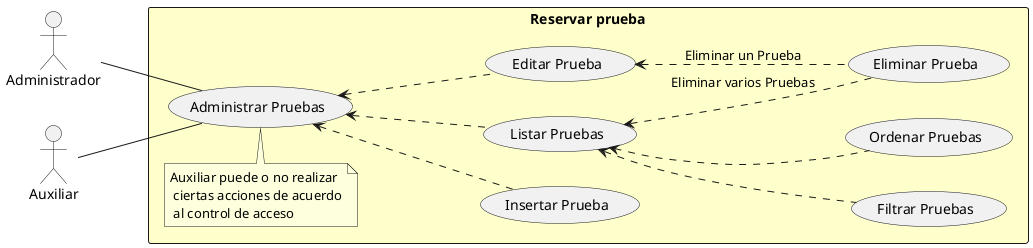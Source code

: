 @startuml
left to right direction
actor Administrador
actor Auxiliar

rectangle "Reservar prueba" #BUSINESS {
  usecase "Insertar Prueba" as C
  usecase "Listar Pruebas" as R
  usecase "Editar Prueba" as U
  usecase "Eliminar Prueba" as D
  usecase "Filtrar Pruebas" as Searchable
  usecase "Ordenar Pruebas" as Sortable
  usecase "Administrar Pruebas" as CRUD
  note "Auxiliar puede o no realizar\r\n ciertas acciones de acuerdo\r\n al control de acceso" as Acl
}

CRUD <--. C
CRUD <--. R
CRUD <--. U

R <.. Searchable
R <.. Sortable
U <.. D: "Eliminar un Prueba"
R <.. D: "Eliminar varios Pruebas"

Administrador -- CRUD
Auxiliar -- CRUD
Acl - CRUD
@enduml